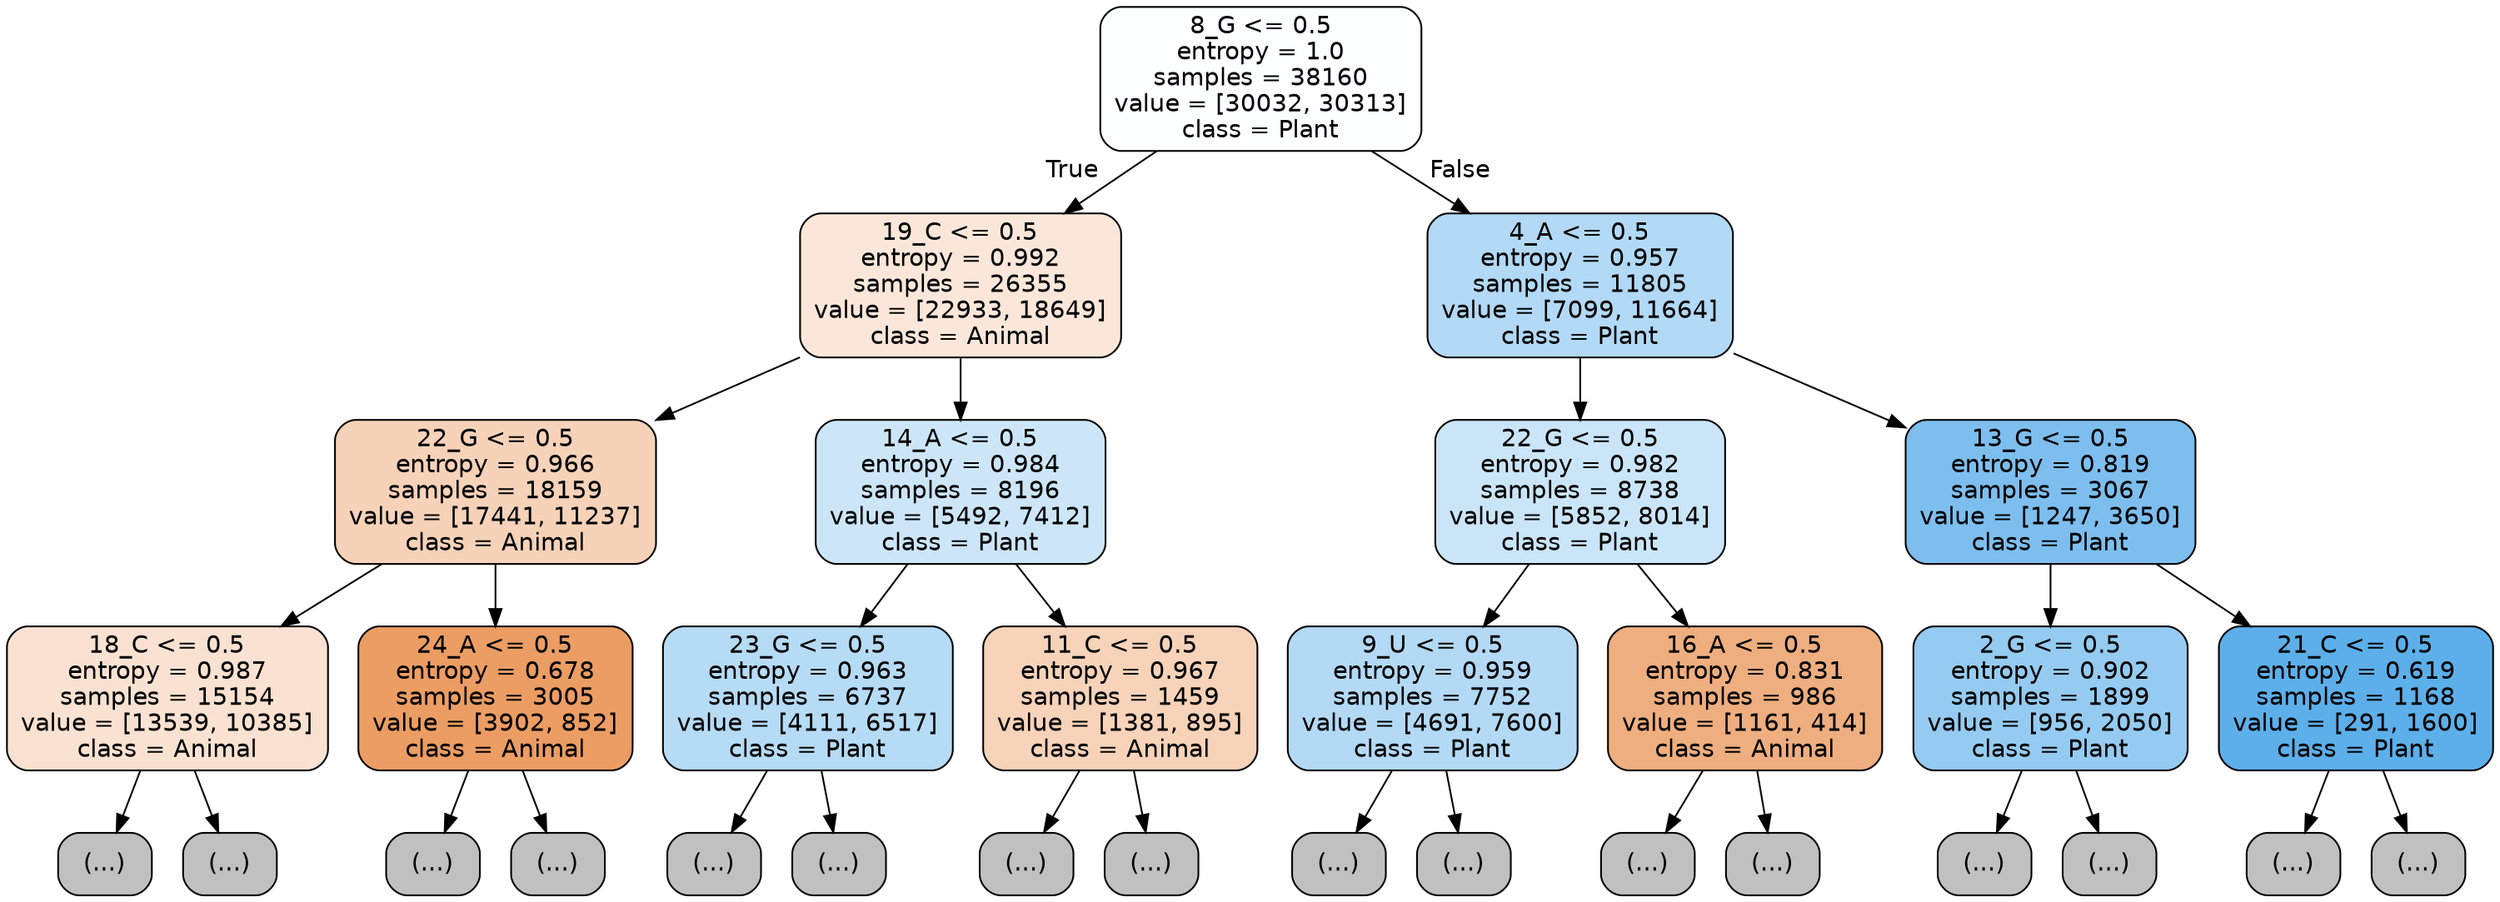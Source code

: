 digraph Tree {
node [shape=box, style="filled, rounded", color="black", fontname="helvetica"] ;
edge [fontname="helvetica"] ;
0 [label="8_G <= 0.5\nentropy = 1.0\nsamples = 38160\nvalue = [30032, 30313]\nclass = Plant", fillcolor="#fdfeff"] ;
1 [label="19_C <= 0.5\nentropy = 0.992\nsamples = 26355\nvalue = [22933, 18649]\nclass = Animal", fillcolor="#fae7da"] ;
0 -> 1 [labeldistance=2.5, labelangle=45, headlabel="True"] ;
2 [label="22_G <= 0.5\nentropy = 0.966\nsamples = 18159\nvalue = [17441, 11237]\nclass = Animal", fillcolor="#f6d2b9"] ;
1 -> 2 ;
3 [label="18_C <= 0.5\nentropy = 0.987\nsamples = 15154\nvalue = [13539, 10385]\nclass = Animal", fillcolor="#f9e2d1"] ;
2 -> 3 ;
4 [label="(...)", fillcolor="#C0C0C0"] ;
3 -> 4 ;
6297 [label="(...)", fillcolor="#C0C0C0"] ;
3 -> 6297 ;
8118 [label="24_A <= 0.5\nentropy = 0.678\nsamples = 3005\nvalue = [3902, 852]\nclass = Animal", fillcolor="#eb9d64"] ;
2 -> 8118 ;
8119 [label="(...)", fillcolor="#C0C0C0"] ;
8118 -> 8119 ;
9118 [label="(...)", fillcolor="#C0C0C0"] ;
8118 -> 9118 ;
9173 [label="14_A <= 0.5\nentropy = 0.984\nsamples = 8196\nvalue = [5492, 7412]\nclass = Plant", fillcolor="#cce6f8"] ;
1 -> 9173 ;
9174 [label="23_G <= 0.5\nentropy = 0.963\nsamples = 6737\nvalue = [4111, 6517]\nclass = Plant", fillcolor="#b6dbf5"] ;
9173 -> 9174 ;
9175 [label="(...)", fillcolor="#C0C0C0"] ;
9174 -> 9175 ;
11560 [label="(...)", fillcolor="#C0C0C0"] ;
9174 -> 11560 ;
11647 [label="11_C <= 0.5\nentropy = 0.967\nsamples = 1459\nvalue = [1381, 895]\nclass = Animal", fillcolor="#f6d3b9"] ;
9173 -> 11647 ;
11648 [label="(...)", fillcolor="#C0C0C0"] ;
11647 -> 11648 ;
12283 [label="(...)", fillcolor="#C0C0C0"] ;
11647 -> 12283 ;
12412 [label="4_A <= 0.5\nentropy = 0.957\nsamples = 11805\nvalue = [7099, 11664]\nclass = Plant", fillcolor="#b2d9f5"] ;
0 -> 12412 [labeldistance=2.5, labelangle=-45, headlabel="False"] ;
12413 [label="22_G <= 0.5\nentropy = 0.982\nsamples = 8738\nvalue = [5852, 8014]\nclass = Plant", fillcolor="#cae5f8"] ;
12412 -> 12413 ;
12414 [label="9_U <= 0.5\nentropy = 0.959\nsamples = 7752\nvalue = [4691, 7600]\nclass = Plant", fillcolor="#b3d9f5"] ;
12413 -> 12414 ;
12415 [label="(...)", fillcolor="#C0C0C0"] ;
12414 -> 12415 ;
14504 [label="(...)", fillcolor="#C0C0C0"] ;
12414 -> 14504 ;
15315 [label="16_A <= 0.5\nentropy = 0.831\nsamples = 986\nvalue = [1161, 414]\nclass = Animal", fillcolor="#eeae80"] ;
12413 -> 15315 ;
15316 [label="(...)", fillcolor="#C0C0C0"] ;
15315 -> 15316 ;
15649 [label="(...)", fillcolor="#C0C0C0"] ;
15315 -> 15649 ;
15756 [label="13_G <= 0.5\nentropy = 0.819\nsamples = 3067\nvalue = [1247, 3650]\nclass = Plant", fillcolor="#7dbeee"] ;
12412 -> 15756 ;
15757 [label="2_G <= 0.5\nentropy = 0.902\nsamples = 1899\nvalue = [956, 2050]\nclass = Plant", fillcolor="#95cbf1"] ;
15756 -> 15757 ;
15758 [label="(...)", fillcolor="#C0C0C0"] ;
15757 -> 15758 ;
16265 [label="(...)", fillcolor="#C0C0C0"] ;
15757 -> 16265 ;
16476 [label="21_C <= 0.5\nentropy = 0.619\nsamples = 1168\nvalue = [291, 1600]\nclass = Plant", fillcolor="#5dafea"] ;
15756 -> 16476 ;
16477 [label="(...)", fillcolor="#C0C0C0"] ;
16476 -> 16477 ;
16702 [label="(...)", fillcolor="#C0C0C0"] ;
16476 -> 16702 ;
}